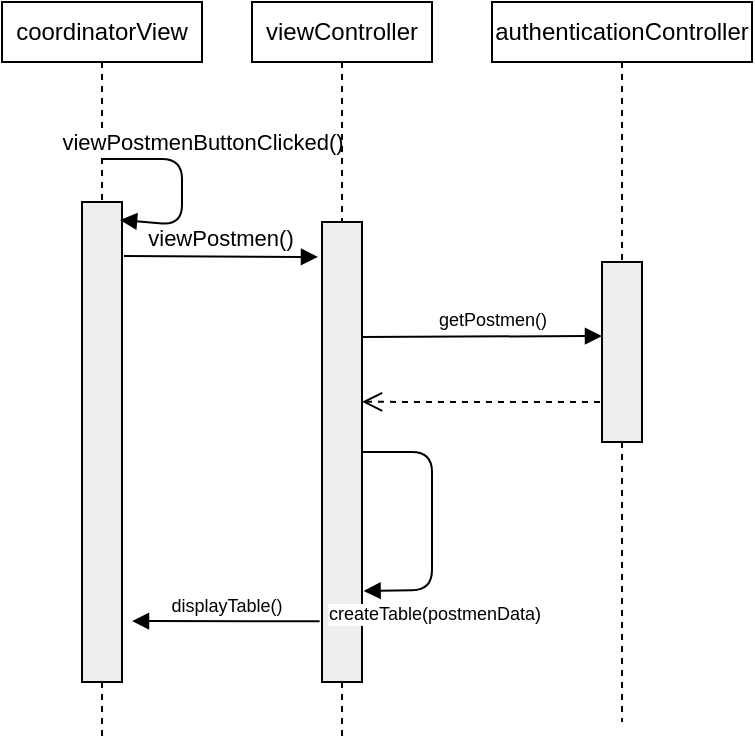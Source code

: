 <mxfile version="12.9.6" type="device"><diagram id="jlmEHatR7OFTjcvyFHJQ" name="Page-1"><mxGraphModel dx="1422" dy="745" grid="1" gridSize="10" guides="1" tooltips="1" connect="1" arrows="1" fold="1" page="1" pageScale="1" pageWidth="850" pageHeight="1100" math="0" shadow="0"><root><mxCell id="0"/><mxCell id="1" parent="0"/><mxCell id="Qi8HrF6mY_pfpNBTO8mW-2" value="authenticationController" style="shape=rect;html=1;whiteSpace=wrap;align=center;" parent="1" vertex="1"><mxGeometry x="300" y="150" width="130" height="30" as="geometry"/></mxCell><mxCell id="Qi8HrF6mY_pfpNBTO8mW-3" value="" style="edgeStyle=none;html=1;dashed=1;endArrow=none;align=center;verticalAlign=bottom;exitX=0.5;exitY=1;" parent="1" source="Qi8HrF6mY_pfpNBTO8mW-11" edge="1"><mxGeometry x="1" relative="1" as="geometry"><mxPoint x="365" y="510" as="targetPoint"/></mxGeometry></mxCell><mxCell id="Qi8HrF6mY_pfpNBTO8mW-6" value="coordinatorView" style="shape=rect;html=1;whiteSpace=wrap;align=center;" parent="1" vertex="1"><mxGeometry x="55" y="150" width="100" height="30" as="geometry"/></mxCell><mxCell id="Qi8HrF6mY_pfpNBTO8mW-7" value="" style="edgeStyle=none;html=1;dashed=1;endArrow=none;" parent="1" source="Qi8HrF6mY_pfpNBTO8mW-6" target="Qi8HrF6mY_pfpNBTO8mW-8" edge="1"><mxGeometry relative="1" as="geometry"/></mxCell><mxCell id="Qi8HrF6mY_pfpNBTO8mW-8" value="" style="shape=rect;html=1;fillColor=#eeeeee;" parent="1" vertex="1"><mxGeometry x="95" y="250" width="20" height="240" as="geometry"/></mxCell><mxCell id="Qi8HrF6mY_pfpNBTO8mW-11" value="" style="shape=rect;html=1;fillColor=#eeeeee;" parent="1" vertex="1"><mxGeometry x="355" y="280" width="20" height="90" as="geometry"/></mxCell><mxCell id="Qi8HrF6mY_pfpNBTO8mW-12" value="" style="edgeStyle=none;html=1;dashed=1;endArrow=none;align=center;verticalAlign=bottom;exitX=0.5;exitY=1;" parent="1" source="Qi8HrF6mY_pfpNBTO8mW-2" target="Qi8HrF6mY_pfpNBTO8mW-11" edge="1"><mxGeometry x="1" relative="1" as="geometry"><mxPoint x="365" y="440" as="targetPoint"/><mxPoint x="365" y="80" as="sourcePoint"/></mxGeometry></mxCell><mxCell id="Qi8HrF6mY_pfpNBTO8mW-21" value="viewPostmenButtonClicked()" style="html=1;verticalAlign=bottom;endArrow=block;" parent="1" edge="1"><mxGeometry x="-0.229" y="10" width="80" relative="1" as="geometry"><mxPoint x="105" y="228.5" as="sourcePoint"/><mxPoint x="114" y="259" as="targetPoint"/><Array as="points"><mxPoint x="145" y="228.5"/><mxPoint x="145" y="261.5"/></Array><mxPoint as="offset"/></mxGeometry></mxCell><mxCell id="Qi8HrF6mY_pfpNBTO8mW-36" value="viewController" style="shape=rect;html=1;whiteSpace=wrap;align=center;" parent="1" vertex="1"><mxGeometry x="180" y="150" width="90" height="30" as="geometry"/></mxCell><mxCell id="Qi8HrF6mY_pfpNBTO8mW-37" value="" style="edgeStyle=none;html=1;dashed=1;endArrow=none;" parent="1" source="Qi8HrF6mY_pfpNBTO8mW-48" edge="1"><mxGeometry relative="1" as="geometry"><mxPoint x="225" y="520" as="targetPoint"/></mxGeometry></mxCell><mxCell id="Qi8HrF6mY_pfpNBTO8mW-47" value="viewPostmen()" style="html=1;verticalAlign=bottom;endArrow=block;entryX=-0.1;entryY=0.076;entryDx=0;entryDy=0;entryPerimeter=0;" parent="1" target="Qi8HrF6mY_pfpNBTO8mW-48" edge="1"><mxGeometry width="80" relative="1" as="geometry"><mxPoint x="116" y="277" as="sourcePoint"/><mxPoint x="230" y="295" as="targetPoint"/></mxGeometry></mxCell><mxCell id="Qi8HrF6mY_pfpNBTO8mW-48" value="" style="shape=rect;html=1;fillColor=#eeeeee;" parent="1" vertex="1"><mxGeometry x="215" y="260" width="20" height="230" as="geometry"/></mxCell><mxCell id="Qi8HrF6mY_pfpNBTO8mW-49" value="" style="edgeStyle=none;html=1;dashed=1;endArrow=none;" parent="1" source="Qi8HrF6mY_pfpNBTO8mW-36" target="Qi8HrF6mY_pfpNBTO8mW-48" edge="1"><mxGeometry relative="1" as="geometry"><mxPoint x="225" y="80" as="sourcePoint"/><mxPoint x="225" y="520" as="targetPoint"/></mxGeometry></mxCell><mxCell id="Qi8HrF6mY_pfpNBTO8mW-50" value="getPostmen()" style="html=1;verticalAlign=bottom;endArrow=block;exitX=1;exitY=0.25;exitDx=0;exitDy=0;entryX=0;entryY=0.411;entryDx=0;entryDy=0;entryPerimeter=0;fontSize=9;" parent="1" source="Qi8HrF6mY_pfpNBTO8mW-48" target="Qi8HrF6mY_pfpNBTO8mW-11" edge="1"><mxGeometry x="0.089" width="80" relative="1" as="geometry"><mxPoint x="310" y="340" as="sourcePoint"/><mxPoint x="390" y="340" as="targetPoint"/><mxPoint as="offset"/></mxGeometry></mxCell><mxCell id="Qi8HrF6mY_pfpNBTO8mW-59" value="" style="html=1;verticalAlign=bottom;endArrow=open;dashed=1;endSize=8;fontSize=9;entryX=1;entryY=0.391;entryDx=0;entryDy=0;entryPerimeter=0;" parent="1" target="Qi8HrF6mY_pfpNBTO8mW-48" edge="1"><mxGeometry relative="1" as="geometry"><mxPoint x="354" y="350" as="sourcePoint"/><mxPoint x="180" y="420" as="targetPoint"/></mxGeometry></mxCell><mxCell id="Qi8HrF6mY_pfpNBTO8mW-60" value="createTable(postmenData)" style="html=1;verticalAlign=bottom;endArrow=block;fontSize=9;entryX=1.04;entryY=0.802;entryDx=0;entryDy=0;entryPerimeter=0;" parent="1" source="Qi8HrF6mY_pfpNBTO8mW-48" target="Qi8HrF6mY_pfpNBTO8mW-48" edge="1"><mxGeometry x="0.415" y="-30" width="80" relative="1" as="geometry"><mxPoint x="180" y="380" as="sourcePoint"/><mxPoint x="260" y="380" as="targetPoint"/><Array as="points"><mxPoint x="270" y="375"/><mxPoint x="270" y="444"/></Array><mxPoint x="31" y="26" as="offset"/></mxGeometry></mxCell><mxCell id="Qi8HrF6mY_pfpNBTO8mW-61" value="displayTable()" style="html=1;verticalAlign=bottom;endArrow=block;fontSize=9;exitX=-0.06;exitY=0.868;exitDx=0;exitDy=0;exitPerimeter=0;entryX=1.25;entryY=0.873;entryDx=0;entryDy=0;entryPerimeter=0;" parent="1" source="Qi8HrF6mY_pfpNBTO8mW-48" target="Qi8HrF6mY_pfpNBTO8mW-8" edge="1"><mxGeometry width="80" relative="1" as="geometry"><mxPoint x="140" y="510" as="sourcePoint"/><mxPoint x="220" y="510" as="targetPoint"/></mxGeometry></mxCell><mxCell id="Qi8HrF6mY_pfpNBTO8mW-62" value="" style="endArrow=none;dashed=1;html=1;fontSize=9;exitX=0.5;exitY=1;exitDx=0;exitDy=0;" parent="1" source="Qi8HrF6mY_pfpNBTO8mW-8" edge="1"><mxGeometry width="50" height="50" relative="1" as="geometry"><mxPoint x="200" y="480" as="sourcePoint"/><mxPoint x="105" y="520" as="targetPoint"/></mxGeometry></mxCell></root></mxGraphModel></diagram></mxfile>